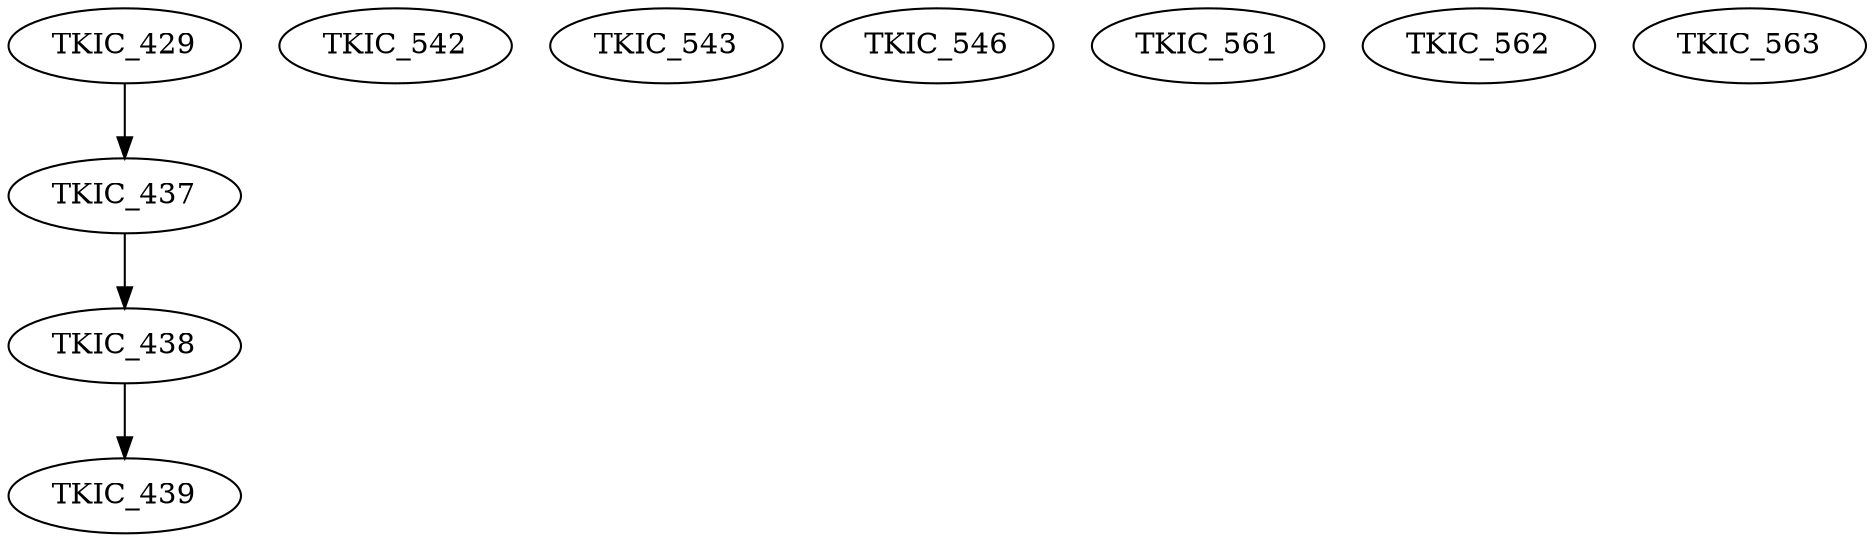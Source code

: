 digraph G {
    edge [color=black];
    TKIC_429 -> TKIC_437;
    edge [color=black];
    TKIC_437 -> TKIC_438;
    edge [color=black];
    TKIC_438 -> TKIC_439;
    TKIC_542;
    TKIC_543;
    TKIC_546;
    TKIC_561;
    TKIC_562;
    TKIC_563;
}
